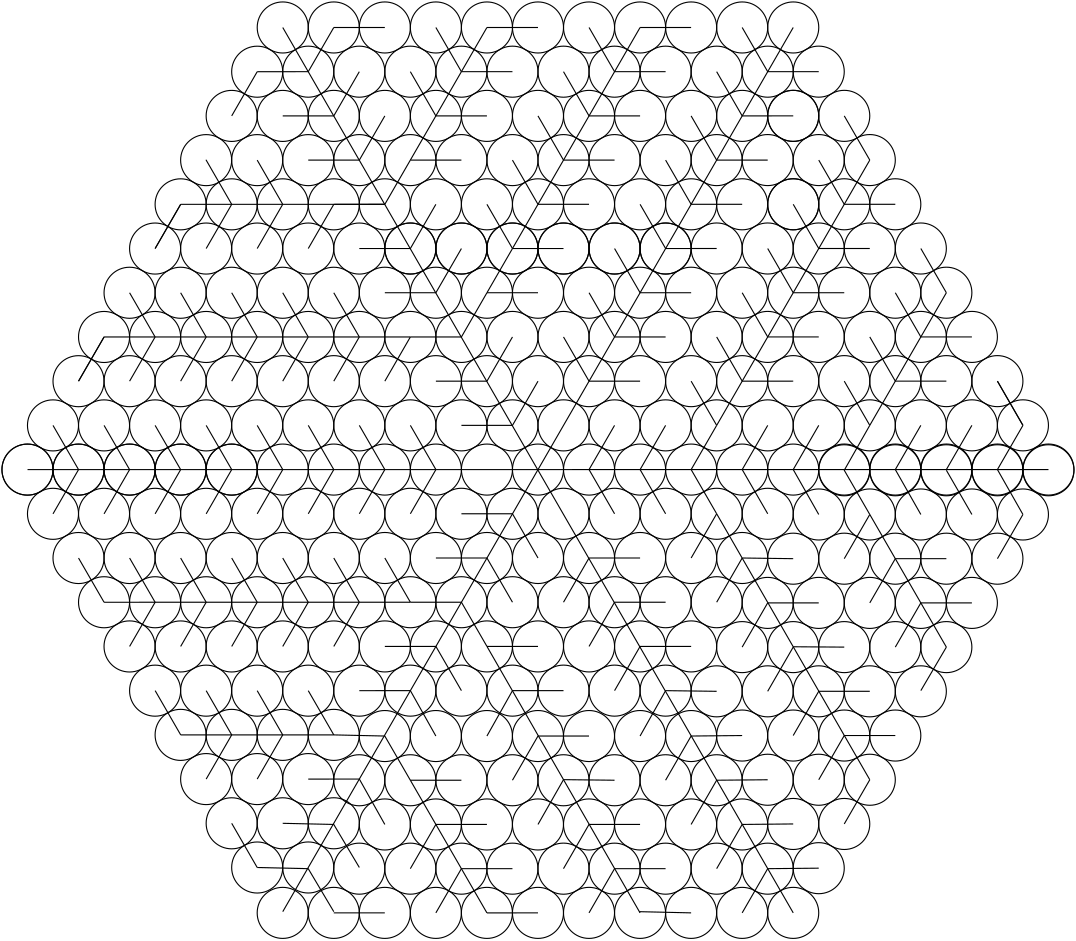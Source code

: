 <?xml version="1.0"?>
<!DOCTYPE ipe SYSTEM "ipe.dtd">
<ipe version="70107" creator="Ipe 7.2.2">
<info created="D:20150514141954" modified="D:20161016123632"/>
<ipestyle name="basic">
<symbol name="arrow/arc(spx)">
<path stroke="sym-stroke" fill="sym-stroke" pen="sym-pen">
0 0 m
-1 0.333 l
-1 -0.333 l
h
</path>
</symbol>
<symbol name="arrow/farc(spx)">
<path stroke="sym-stroke" fill="white" pen="sym-pen">
0 0 m
-1 0.333 l
-1 -0.333 l
h
</path>
</symbol>
<symbol name="arrow/ptarc(spx)">
<path stroke="sym-stroke" fill="sym-stroke" pen="sym-pen">
0 0 m
-1 0.333 l
-0.8 0 l
-1 -0.333 l
h
</path>
</symbol>
<symbol name="arrow/fptarc(spx)">
<path stroke="sym-stroke" fill="white" pen="sym-pen">
0 0 m
-1 0.333 l
-0.8 0 l
-1 -0.333 l
h
</path>
</symbol>
<symbol name="mark/circle(sx)" transformations="translations">
<path fill="sym-stroke">
0.6 0 0 0.6 0 0 e
0.4 0 0 0.4 0 0 e
</path>
</symbol>
<symbol name="mark/disk(sx)" transformations="translations">
<path fill="sym-stroke">
0.6 0 0 0.6 0 0 e
</path>
</symbol>
<symbol name="mark/fdisk(sfx)" transformations="translations">
<group>
<path fill="sym-fill">
0.5 0 0 0.5 0 0 e
</path>
<path fill="sym-stroke" fillrule="eofill">
0.6 0 0 0.6 0 0 e
0.4 0 0 0.4 0 0 e
</path>
</group>
</symbol>
<symbol name="mark/box(sx)" transformations="translations">
<path fill="sym-stroke" fillrule="eofill">
-0.6 -0.6 m
0.6 -0.6 l
0.6 0.6 l
-0.6 0.6 l
h
-0.4 -0.4 m
0.4 -0.4 l
0.4 0.4 l
-0.4 0.4 l
h
</path>
</symbol>
<symbol name="mark/square(sx)" transformations="translations">
<path fill="sym-stroke">
-0.6 -0.6 m
0.6 -0.6 l
0.6 0.6 l
-0.6 0.6 l
h
</path>
</symbol>
<symbol name="mark/fsquare(sfx)" transformations="translations">
<group>
<path fill="sym-fill">
-0.5 -0.5 m
0.5 -0.5 l
0.5 0.5 l
-0.5 0.5 l
h
</path>
<path fill="sym-stroke" fillrule="eofill">
-0.6 -0.6 m
0.6 -0.6 l
0.6 0.6 l
-0.6 0.6 l
h
-0.4 -0.4 m
0.4 -0.4 l
0.4 0.4 l
-0.4 0.4 l
h
</path>
</group>
</symbol>
<symbol name="mark/cross(sx)" transformations="translations">
<group>
<path fill="sym-stroke">
-0.43 -0.57 m
0.57 0.43 l
0.43 0.57 l
-0.57 -0.43 l
h
</path>
<path fill="sym-stroke">
-0.43 0.57 m
0.57 -0.43 l
0.43 -0.57 l
-0.57 0.43 l
h
</path>
</group>
</symbol>
<symbol name="arrow/fnormal(spx)">
<path stroke="sym-stroke" fill="white" pen="sym-pen">
0 0 m
-1 0.333 l
-1 -0.333 l
h
</path>
</symbol>
<symbol name="arrow/pointed(spx)">
<path stroke="sym-stroke" fill="sym-stroke" pen="sym-pen">
0 0 m
-1 0.333 l
-0.8 0 l
-1 -0.333 l
h
</path>
</symbol>
<symbol name="arrow/fpointed(spx)">
<path stroke="sym-stroke" fill="white" pen="sym-pen">
0 0 m
-1 0.333 l
-0.8 0 l
-1 -0.333 l
h
</path>
</symbol>
<symbol name="arrow/linear(spx)">
<path stroke="sym-stroke" pen="sym-pen">
-1 0.333 m
0 0 l
-1 -0.333 l
</path>
</symbol>
<symbol name="arrow/fdouble(spx)">
<path stroke="sym-stroke" fill="white" pen="sym-pen">
0 0 m
-1 0.333 l
-1 -0.333 l
h
-1 0 m
-2 0.333 l
-2 -0.333 l
h
</path>
</symbol>
<symbol name="arrow/double(spx)">
<path stroke="sym-stroke" fill="sym-stroke" pen="sym-pen">
0 0 m
-1 0.333 l
-1 -0.333 l
h
-1 0 m
-2 0.333 l
-2 -0.333 l
h
</path>
</symbol>
<pen name="heavier" value="0.8"/>
<pen name="fat" value="1.2"/>
<pen name="ultrafat" value="2"/>
<symbolsize name="large" value="5"/>
<symbolsize name="small" value="2"/>
<symbolsize name="tiny" value="1.1"/>
<arrowsize name="large" value="10"/>
<arrowsize name="small" value="5"/>
<arrowsize name="tiny" value="3"/>
<color name="red" value="1 0 0"/>
<color name="green" value="0 1 0"/>
<color name="blue" value="0 0 1"/>
<color name="yellow" value="1 1 0"/>
<color name="orange" value="1 0.647 0"/>
<color name="gold" value="1 0.843 0"/>
<color name="purple" value="0.627 0.125 0.941"/>
<color name="gray" value="0.745"/>
<color name="brown" value="0.647 0.165 0.165"/>
<color name="navy" value="0 0 0.502"/>
<color name="pink" value="1 0.753 0.796"/>
<color name="seagreen" value="0.18 0.545 0.341"/>
<color name="turquoise" value="0.251 0.878 0.816"/>
<color name="violet" value="0.933 0.51 0.933"/>
<color name="darkblue" value="0 0 0.545"/>
<color name="darkcyan" value="0 0.545 0.545"/>
<color name="darkgray" value="0.663"/>
<color name="darkgreen" value="0 0.392 0"/>
<color name="darkmagenta" value="0.545 0 0.545"/>
<color name="darkorange" value="1 0.549 0"/>
<color name="darkred" value="0.545 0 0"/>
<color name="lightblue" value="0.678 0.847 0.902"/>
<color name="lightcyan" value="0.878 1 1"/>
<color name="lightgray" value="0.827"/>
<color name="lightgreen" value="0.565 0.933 0.565"/>
<color name="lightyellow" value="1 1 0.878"/>
<dashstyle name="dashed" value="[4] 0"/>
<dashstyle name="dotted" value="[1 3] 0"/>
<dashstyle name="dash dotted" value="[4 2 1 2] 0"/>
<dashstyle name="dash dot dotted" value="[4 2 1 2 1 2] 0"/>
<textsize name="large" value="\large"/>
<textsize name="Large" value="\Large"/>
<textsize name="LARGE" value="\LARGE"/>
<textsize name="huge" value="\huge"/>
<textsize name="Huge" value="\Huge"/>
<textsize name="small" value="\small"/>
<textsize name="footnote" value="\footnotesize"/>
<textsize name="tiny" value="\tiny"/>
<textstyle name="center" begin="\begin{center}" end="\end{center}"/>
<textstyle name="itemize" begin="\begin{itemize}" end="\end{itemize}"/>
<textstyle name="item" begin="\begin{itemize}\item{}" end="\end{itemize}"/>
<gridsize name="4 pts" value="4"/>
<gridsize name="8 pts (~3 mm)" value="8"/>
<gridsize name="16 pts (~6 mm)" value="16"/>
<gridsize name="32 pts (~12 mm)" value="32"/>
<gridsize name="10 pts (~3.5 mm)" value="10"/>
<gridsize name="20 pts (~7 mm)" value="20"/>
<gridsize name="14 pts (~5 mm)" value="14"/>
<gridsize name="28 pts (~10 mm)" value="28"/>
<gridsize name="56 pts (~20 mm)" value="56"/>
<anglesize name="90 deg" value="90"/>
<anglesize name="60 deg" value="60"/>
<anglesize name="45 deg" value="45"/>
<anglesize name="30 deg" value="30"/>
<anglesize name="22.5 deg" value="22.5"/>
<tiling name="falling" angle="-60" step="4" width="1"/>
<tiling name="rising" angle="30" step="4" width="1"/>
</ipestyle>
<ipestyle name="bigpaper">
<layout paper="10000 6000" origin="0 0" frame="10000 6000"/>
<titlestyle pos="10 10" size="LARGE" color="title"  valign="baseline"/>
</ipestyle>
<page>
<layer name="alpha"/>
<view layers="alpha" active="alpha"/>
<path layer="alpha" matrix="0.28716 0 0 0.28716 3490.06 3064.4" stroke="black">
32 0 0 32 4544 4608 e
</path>
<path matrix="0.28716 0 0 0.28716 3490.06 3064.4" stroke="black">
32 0 0 32 4608 4608 e
</path>
<path matrix="0.28716 0 0 0.28716 3490.06 3064.4" stroke="black">
32 0 0 32 4512 4663.43 e
</path>
<path matrix="0.28716 0 0 0.28716 3490.06 3064.4" stroke="black">
32 0 0 32 4512 4552.57 e
</path>
<path matrix="0.28716 0 0 0.28716 3490.06 3064.4" stroke="black">
32.0056 0 0 32.0056 4576 4552.57 e
</path>
<path matrix="0.28716 0 0 0.28716 3490.06 3064.4" stroke="black">
32.0327 0 0 32.0327 4576 4663.43 e
</path>
<path matrix="0.28716 0 0 0.28716 3490.06 3064.4" stroke="black">
32 0 0 32 4672 4608 e
</path>
<path matrix="0.28716 0 0 0.28716 3490.06 3064.4" stroke="black">
32 0 0 32 4480 4497.15 e
</path>
<path matrix="0.28716 0 0 0.28716 3490.06 3064.4" stroke="black">
32 0 0 32 4480 4718.85 e
</path>
<path matrix="0.28716 0 0 0.28716 3490.06 3064.4" stroke="black">
32.0001 0 0 32.0001 4640 4552.57 e
</path>
<path matrix="0.28716 0 0 0.28716 3490.06 3064.4" stroke="black">
32.0001 0 0 32.0001 4640 4663.43 e
</path>
<path matrix="0.28716 0 0 0.28716 3490.06 3064.4" stroke="black">
31.9999 0 0 31.9999 4544 4718.85 e
</path>
<path matrix="0.28716 0 0 0.28716 3490.06 3064.4" stroke="black">
32 0 0 32 4448 4552.57 e
</path>
<path matrix="0.28716 0 0 0.28716 3490.06 3064.4" stroke="black">
31.9997 0 0 31.9997 4608 4718.85 e
</path>
<path matrix="0.28716 0 0 0.28716 3490.06 3064.4" stroke="black">
32 0 0 32 4448 4663.43 e
</path>
<path matrix="0.28716 0 0 0.28716 3490.06 3064.4" stroke="black">
32 0 0 32 4416 4608 e
</path>
<path matrix="0.28716 0 0 0.28716 3490.06 3064.4" stroke="black">
31.9997 0 0 31.9997 4608 4497.15 e
</path>
<path matrix="0.28716 0 0 0.28716 3490.06 3064.4" stroke="black">
32.0005 0 0 32.0005 4544 4497.15 e
</path>
<path matrix="0.28716 0 0 0.28716 3490.06 3064.4" stroke="black">
32 0 0 32 4448 4774.28 e
</path>
<path matrix="0.28716 0 0 0.28716 3490.06 3064.4" stroke="black">
31.9999 0 0 31.9999 4512 4774.28 e
</path>
<path matrix="0.28716 0 0 0.28716 3490.06 3064.4" stroke="black">
32 0 0 32 4576 4774.28 e
</path>
<path matrix="0.28716 0 0 0.28716 3490.06 3064.4" stroke="black">
32.0004 0 0 32.0004 4640 4774.28 e
</path>
<path matrix="0.28716 0 0 0.28716 3490.06 3064.4" stroke="black">
31.9991 0 0 31.9991 4672 4718.85 e
</path>
<path matrix="0.28716 0 0 0.28716 3490.06 3064.4" stroke="black">
32.0011 0 0 32.0011 4704 4663.43 e
</path>
<path matrix="0.28716 0 0 0.28716 3490.06 3064.4" stroke="black">
31.9991 0 0 31.9991 4736 4608 e
</path>
<path matrix="0.28716 0 0 0.28716 3490.06 3064.4" stroke="black">
32.0011 0 0 32.0011 4704 4552.57 e
</path>
<path matrix="0.28716 0 0 0.28716 3490.06 3064.4" stroke="black">
31.9991 0 0 31.9991 4672 4497.15 e
</path>
<path matrix="0.28716 0 0 0.28716 3490.06 3064.4" stroke="black">
32.0004 0 0 32.0004 4640 4441.72 e
</path>
<path matrix="0.28716 0 0 0.28716 3490.06 3064.4" stroke="black">
32 0 0 32 4576 4441.72 e
</path>
<path matrix="0.28716 0 0 0.28716 3490.06 3064.4" stroke="black">
31.9998 0 0 31.9998 4512 4441.72 e
</path>
<path matrix="0.28716 0 0 0.28716 3490.06 3064.4" stroke="black">
32 0 0 32 4448 4441.72 e
</path>
<path matrix="0.28716 0 0 0.28716 3490.06 3064.4" stroke="black">
32 0 0 32 4416 4497.15 e
</path>
<path matrix="0.28716 0 0 0.28716 3490.06 3064.4" stroke="black">
32 0 0 32 4384 4552.57 e
</path>
<path matrix="0.28716 0 0 0.28716 3490.06 3064.4" stroke="black">
32 0 0 32 4352 4608 e
</path>
<path matrix="0.28716 0 0 0.28716 3490.06 3064.4" stroke="black">
32 0 0 32 4384 4663.43 e
</path>
<path matrix="0.28716 0 0 0.28716 3490.06 3064.4" stroke="black">
32 0 0 32 4416 4718.85 e
</path>
<path matrix="0.28716 0 0 0.28716 3490.06 3064.4" stroke="black">
32 0 0 32 4416 4829.7 e
</path>
<path matrix="0.28716 0 0 0.28716 3490.06 3064.4" stroke="black">
31.9999 0 0 31.9999 4480 4829.7 e
</path>
<path matrix="0.28716 0 0 0.28716 3490.06 3064.4" stroke="black">
32 0 0 32 4544 4829.7 e
</path>
<path matrix="0.28716 0 0 0.28716 3490.06 3064.4" stroke="black">
31.9999 0 0 31.9999 4608 4829.7 e
</path>
<path matrix="0.28716 0 0 0.28716 3490.06 3064.4" stroke="black">
32.0008 0 0 32.0008 4672 4829.7 e
</path>
<path matrix="0.28716 0 0 0.28716 3490.06 3064.4" stroke="black">
32.001 0 0 32.001 4704 4774.28 e
</path>
<path matrix="0.28716 0 0 0.28716 3490.06 3064.4" stroke="black">
31.999 0 0 31.999 4736 4718.85 e
</path>
<path matrix="0.28716 0 0 0.28716 3490.06 3064.4" stroke="black">
32.001 0 0 32.001 4768 4663.43 e
</path>
<path matrix="0.28716 0 0 0.28716 3490.06 3064.4" stroke="black">
31.9992 0 0 31.9992 4800 4608 e
</path>
<path matrix="0.28716 0 0 0.28716 3490.06 3064.4" stroke="black">
32.001 0 0 32.001 4768 4552.57 e
</path>
<path matrix="0.28716 0 0 0.28716 3490.06 3064.4" stroke="black">
31.999 0 0 31.999 4736 4497.15 e
</path>
<path matrix="0.28716 0 0 0.28716 3490.06 3064.4" stroke="black">
32.001 0 0 32.001 4704 4441.72 e
</path>
<path matrix="0.28716 0 0 0.28716 3490.06 3064.4" stroke="black">
31.9984 0 0 31.9984 4672 4386.3 e
</path>
<path matrix="0.28716 0 0 0.28716 3490.06 3064.4" stroke="black">
31.9999 0 0 31.9999 4608 4386.3 e
</path>
<path matrix="0.28716 0 0 0.28716 3490.06 3064.4" stroke="black">
31.9999 0 0 31.9999 4544 4386.3 e
</path>
<path matrix="0.28716 0 0 0.28716 3490.06 3064.4" stroke="black">
31.9999 0 0 31.9999 4480 4386.3 e
</path>
<path matrix="0.28716 0 0 0.28716 3490.06 3064.4" stroke="black">
31.9999 0 0 31.9999 4416 4386.3 e
</path>
<path matrix="0.28716 0 0 0.28716 3490.06 3064.4" stroke="black">
32 0 0 32 4384 4441.72 e
</path>
<path matrix="0.28716 0 0 0.28716 3490.06 3064.4" stroke="black">
32 0 0 32 4352 4497.15 e
</path>
<path matrix="0.28716 0 0 0.28716 3490.06 3064.4" stroke="black">
32 0 0 32 4320 4552.57 e
</path>
<path matrix="0.28716 0 0 0.28716 3490.06 3064.4" stroke="black">
32 0 0 32 4288 4608 e
</path>
<path matrix="0.28716 0 0 0.28716 3490.06 3064.4" stroke="black">
32 0 0 32 4320 4663.43 e
</path>
<path matrix="0.28716 0 0 0.28716 3490.06 3064.4" stroke="black">
32 0 0 32 4352 4718.85 e
</path>
<path matrix="0.28716 0 0 0.28716 3490.06 3064.4" stroke="black">
32 0 0 32 4384 4774.28 e
</path>
<path matrix="0.28716 0 0 0.28716 3490.06 3064.4" stroke="black">
32 0 0 32 4384 4885.13 e
</path>
<path matrix="0.28716 0 0 0.28716 3490.06 3064.4" stroke="black">
31.9998 0 0 31.9998 4448 4885.13 e
</path>
<path matrix="0.28716 0 0 0.28716 3490.06 3064.4" stroke="black">
32 0 0 32 4512 4885.13 e
</path>
<path matrix="0.28716 0 0 0.28716 3490.06 3064.4" stroke="black">
31.9998 0 0 31.9998 4576 4885.13 e
</path>
<path matrix="0.28716 0 0 0.28716 3490.06 3064.4" stroke="black">
32 0 0 32 4640 4885.13 e
</path>
<path matrix="0.28716 0 0 0.28716 3490.06 3064.4" stroke="black">
32.0009 0 0 32.0009 4704 4885.13 e
</path>
<path matrix="0.28716 0 0 0.28716 3490.06 3064.4" stroke="black">
31.9983 0 0 31.9983 4736 4829.7 e
</path>
<path matrix="0.28716 0 0 0.28716 3490.06 3064.4" stroke="black">
32.0019 0 0 32.0019 4768 4774.28 e
</path>
<path matrix="0.28716 0 0 0.28716 3490.06 3064.4" stroke="black">
31.9983 0 0 31.9983 4800 4718.85 e
</path>
<path matrix="0.28716 0 0 0.28716 3490.06 3064.4" stroke="black">
32.0019 0 0 32.0019 4832 4663.43 e
</path>
<path matrix="0.28716 0 0 0.28716 3490.06 3064.4" stroke="black">
31.9983 0 0 31.9983 4864 4608 e
</path>
<path matrix="0.28716 0 0 0.28716 3490.06 3064.4" stroke="black">
32.0019 0 0 32.0019 4832 4552.57 e
</path>
<path matrix="0.28716 0 0 0.28716 3490.06 3064.4" stroke="black">
31.9983 0 0 31.9983 4800 4497.15 e
</path>
<path matrix="0.28716 0 0 0.28716 3490.06 3064.4" stroke="black">
32.0019 0 0 32.0019 4768 4441.72 e
</path>
<path matrix="0.28716 0 0 0.28716 3490.06 3064.4" stroke="black">
31.9983 0 0 31.9983 4736 4386.3 e
</path>
<path matrix="0.28716 0 0 0.28716 3490.06 3064.4" stroke="black">
32.0009 0 0 32.0009 4704 4330.87 e
</path>
<path matrix="0.28716 0 0 0.28716 3490.06 3064.4" stroke="black">
32 0 0 32 4640 4330.87 e
</path>
<path matrix="0.28716 0 0 0.28716 3490.06 3064.4" stroke="black">
31.9998 0 0 31.9998 4576 4330.87 e
</path>
<path matrix="0.28716 0 0 0.28716 3490.06 3064.4" stroke="black">
32 0 0 32 4512 4330.87 e
</path>
<path matrix="0.28716 0 0 0.28716 3490.06 3064.4" stroke="black">
31.9998 0 0 31.9998 4448 4330.87 e
</path>
<path matrix="0.28716 0 0 0.28716 3490.06 3064.4" stroke="black">
32 0 0 32 4384 4330.87 e
</path>
<path matrix="0.28716 0 0 0.28716 3490.06 3064.4" stroke="black">
32 0 0 32 4352 4386.3 e
</path>
<path matrix="0.28716 0 0 0.28716 3490.06 3064.4" stroke="black">
32 0 0 32 4320 4441.72 e
</path>
<path matrix="0.28716 0 0 0.28716 3490.06 3064.4" stroke="black">
32 0 0 32 4288 4497.15 e
</path>
<path matrix="0.28716 0 0 0.28716 3490.06 3064.4" stroke="black">
32 0 0 32 4256 4552.57 e
</path>
<path matrix="0.28716 0 0 0.28716 3490.06 3064.4" stroke="black">
32 0 0 32 4224 4608 e
</path>
<path matrix="0.28716 0 0 0.28716 3490.06 3064.4" stroke="black">
32 0 0 32 4256 4663.43 e
</path>
<path matrix="0.28716 0 0 0.28716 3490.06 3064.4" stroke="black">
32 0 0 32 4288 4718.85 e
</path>
<path matrix="0.28716 0 0 0.28716 3490.06 3064.4" stroke="black">
32 0 0 32 4320 4774.28 e
</path>
<path matrix="0.28716 0 0 0.28716 3490.06 3064.4" stroke="black">
32 0 0 32 4352 4829.7 e
</path>
<path matrix="0.28716 0 0 0.28716 3480.87 3048.48" stroke="black">
32 0 0 32 4512 4663.43 e
</path>
<path matrix="0.28716 0 0 0.28716 3333.84 3143.97" stroke="black">
32 0 0 32 4608 4608 e
</path>
<path matrix="0.28716 0 0 0.28716 3333.84 3143.97" stroke="black">
32.0056 0 0 32.0056 4576 4552.57 e
</path>
<path matrix="0.28716 0 0 0.28716 3333.84 3143.97" stroke="black">
32 0 0 32 4672 4608 e
</path>
<path matrix="0.28716 0 0 0.28716 3333.84 3143.97" stroke="black">
32.0001 0 0 32.0001 4640 4552.57 e
</path>
<path matrix="0.28716 0 0 0.28716 3333.84 3143.97" stroke="black">
32.0001 0 0 32.0001 4640 4663.43 e
</path>
<path matrix="0.28716 0 0 0.28716 3333.84 3143.97" stroke="black">
31.9997 0 0 31.9997 4608 4497.15 e
</path>
<path matrix="0.28716 0 0 0.28716 3333.84 3143.97" stroke="black">
32.0005 0 0 32.0005 4544 4497.15 e
</path>
<path matrix="0.28716 0 0 0.28716 3333.84 3143.97" stroke="black">
31.9991 0 0 31.9991 4672 4718.85 e
</path>
<path matrix="0.28716 0 0 0.28716 3333.84 3143.97" stroke="black">
32.0011 0 0 32.0011 4704 4663.43 e
</path>
<path matrix="0.28716 0 0 0.28716 3333.84 3143.97" stroke="black">
31.9991 0 0 31.9991 4736 4608 e
</path>
<path matrix="0.28716 0 0 0.28716 3333.84 3143.97" stroke="black">
32.0011 0 0 32.0011 4704 4552.57 e
</path>
<path matrix="0.28716 0 0 0.28716 3333.84 3143.97" stroke="black">
31.9991 0 0 31.9991 4672 4497.15 e
</path>
<path matrix="0.28716 0 0 0.28716 3333.84 3143.97" stroke="black">
32.0004 0 0 32.0004 4640 4441.72 e
</path>
<path matrix="0.28716 0 0 0.28716 3333.84 3143.97" stroke="black">
32 0 0 32 4576 4441.72 e
</path>
<path matrix="0.28716 0 0 0.28716 3333.84 3143.97" stroke="black">
31.9998 0 0 31.9998 4512 4441.72 e
</path>
<path matrix="0.28716 0 0 0.28716 3333.84 3143.97" stroke="black">
32.001 0 0 32.001 4704 4774.28 e
</path>
<path matrix="0.28716 0 0 0.28716 3333.84 3143.97" stroke="black">
31.999 0 0 31.999 4736 4718.85 e
</path>
<path matrix="0.28716 0 0 0.28716 3333.84 3143.97" stroke="black">
32.001 0 0 32.001 4768 4663.43 e
</path>
<path matrix="0.28716 0 0 0.28716 3333.84 3143.97" stroke="black">
31.9992 0 0 31.9992 4800 4608 e
</path>
<path matrix="0.28716 0 0 0.28716 3333.84 3143.97" stroke="black">
32.001 0 0 32.001 4768 4552.57 e
</path>
<path matrix="0.28716 0 0 0.28716 3333.84 3143.97" stroke="black">
31.999 0 0 31.999 4736 4497.15 e
</path>
<path matrix="0.28716 0 0 0.28716 3333.84 3143.97" stroke="black">
32.001 0 0 32.001 4704 4441.72 e
</path>
<path matrix="0.28716 0 0 0.28716 3333.84 3143.97" stroke="black">
31.9984 0 0 31.9984 4672 4386.3 e
</path>
<path matrix="0.28716 0 0 0.28716 3333.84 3143.97" stroke="black">
31.9999 0 0 31.9999 4608 4386.3 e
</path>
<path matrix="0.28716 0 0 0.28716 3333.84 3143.97" stroke="black">
31.9999 0 0 31.9999 4544 4386.3 e
</path>
<path matrix="0.28716 0 0 0.28716 3333.84 3143.97" stroke="black">
31.9999 0 0 31.9999 4480 4386.3 e
</path>
<path matrix="0.28716 0 0 0.28716 3333.84 3143.97" stroke="black">
31.9983 0 0 31.9983 4736 4829.7 e
</path>
<path matrix="0.28716 0 0 0.28716 3333.84 3143.97" stroke="black">
32.0019 0 0 32.0019 4768 4774.28 e
</path>
<path matrix="0.28716 0 0 0.28716 3333.84 3143.97" stroke="black">
31.9983 0 0 31.9983 4800 4718.85 e
</path>
<path matrix="0.28716 0 0 0.28716 3333.84 3143.97" stroke="black">
32.0019 0 0 32.0019 4832 4663.43 e
</path>
<path matrix="0.28716 0 0 0.28716 3333.84 3143.97" stroke="black">
31.9983 0 0 31.9983 4864 4608 e
</path>
<path matrix="0.28716 0 0 0.28716 3333.84 3143.97" stroke="black">
32.0019 0 0 32.0019 4832 4552.57 e
</path>
<path matrix="0.28716 0 0 0.28716 3333.84 3143.97" stroke="black">
31.9983 0 0 31.9983 4800 4497.15 e
</path>
<path matrix="0.28716 0 0 0.28716 3333.84 3143.97" stroke="black">
32.0019 0 0 32.0019 4768 4441.72 e
</path>
<path matrix="0.28716 0 0 0.28716 3333.84 3143.97" stroke="black">
31.9983 0 0 31.9983 4736 4386.3 e
</path>
<path matrix="0.28716 0 0 0.28716 3333.84 3143.97" stroke="black">
32.0009 0 0 32.0009 4704 4330.87 e
</path>
<path matrix="0.28716 0 0 0.28716 3333.84 3143.97" stroke="black">
32 0 0 32 4640 4330.87 e
</path>
<path matrix="0.28716 0 0 0.28716 3333.84 3143.97" stroke="black">
31.9998 0 0 31.9998 4576 4330.87 e
</path>
<path matrix="0.28716 0 0 0.28716 3333.84 3143.97" stroke="black">
32 0 0 32 4512 4330.87 e
</path>
<path matrix="0.28716 0 0 0.28716 3333.84 3143.97" stroke="black">
31.9998 0 0 31.9998 4448 4330.87 e
</path>
<path matrix="0.28716 0 0 0.28716 3646.26 3143.99" stroke="black">
32 0 0 32 4512 4552.57 e
</path>
<path matrix="0.28716 0 0 0.28716 3646.26 3143.99" stroke="black">
32 0 0 32 4480 4497.15 e
</path>
<path matrix="0.28716 0 0 0.28716 3646.26 3143.99" stroke="black">
32 0 0 32 4448 4552.57 e
</path>
<path matrix="0.28716 0 0 0.28716 3646.26 3143.99" stroke="black">
32 0 0 32 4448 4663.43 e
</path>
<path matrix="0.28716 0 0 0.28716 3646.26 3143.99" stroke="black">
32 0 0 32 4416 4608 e
</path>
<path matrix="0.28716 0 0 0.28716 3646.26 3143.99" stroke="black">
32.0005 0 0 32.0005 4544 4497.15 e
</path>
<path matrix="0.28716 0 0 0.28716 3646.26 3143.99" stroke="black">
32 0 0 32 4576 4441.72 e
</path>
<path matrix="0.28716 0 0 0.28716 3646.26 3143.99" stroke="black">
31.9998 0 0 31.9998 4512 4441.72 e
</path>
<path matrix="0.28716 0 0 0.28716 3646.26 3143.99" stroke="black">
32 0 0 32 4448 4441.72 e
</path>
<path matrix="0.28716 0 0 0.28716 3646.26 3143.99" stroke="black">
32 0 0 32 4416 4497.15 e
</path>
<path matrix="0.28716 0 0 0.28716 3646.26 3143.99" stroke="black">
32 0 0 32 4384 4552.57 e
</path>
<path matrix="0.28716 0 0 0.28716 3646.26 3143.99" stroke="black">
32 0 0 32 4352 4608 e
</path>
<path matrix="0.28716 0 0 0.28716 3646.26 3143.99" stroke="black">
32 0 0 32 4384 4663.43 e
</path>
<path matrix="0.28716 0 0 0.28716 3646.26 3143.99" stroke="black">
32 0 0 32 4416 4718.85 e
</path>
<path matrix="0.28716 0 0 0.28716 3646.26 3143.99" stroke="black">
31.9999 0 0 31.9999 4608 4386.3 e
</path>
<path matrix="0.28716 0 0 0.28716 3646.26 3143.99" stroke="black">
31.9999 0 0 31.9999 4544 4386.3 e
</path>
<path matrix="0.28716 0 0 0.28716 3646.26 3143.99" stroke="black">
31.9999 0 0 31.9999 4480 4386.3 e
</path>
<path matrix="0.28716 0 0 0.28716 3646.26 3143.99" stroke="black">
31.9999 0 0 31.9999 4416 4386.3 e
</path>
<path matrix="0.28716 0 0 0.28716 3646.26 3143.99" stroke="black">
32 0 0 32 4384 4441.72 e
</path>
<path matrix="0.28716 0 0 0.28716 3646.26 3143.99" stroke="black">
32 0 0 32 4352 4497.15 e
</path>
<path matrix="0.28716 0 0 0.28716 3646.26 3143.99" stroke="black">
32 0 0 32 4320 4552.57 e
</path>
<path matrix="0.28716 0 0 0.28716 3646.26 3143.99" stroke="black">
32 0 0 32 4288 4608 e
</path>
<path matrix="0.28716 0 0 0.28716 3646.26 3143.99" stroke="black">
32 0 0 32 4320 4663.43 e
</path>
<path matrix="0.28716 0 0 0.28716 3646.26 3143.99" stroke="black">
32 0 0 32 4352 4718.85 e
</path>
<path matrix="0.28716 0 0 0.28716 3646.26 3143.99" stroke="black">
32 0 0 32 4384 4774.28 e
</path>
<path matrix="0.28716 0 0 0.28716 3646.26 3143.99" stroke="black">
32 0 0 32 4640 4330.87 e
</path>
<path matrix="0.28716 0 0 0.28716 3646.26 3143.99" stroke="black">
31.9998 0 0 31.9998 4576 4330.87 e
</path>
<path matrix="0.28716 0 0 0.28716 3646.26 3143.99" stroke="black">
32 0 0 32 4512 4330.87 e
</path>
<path matrix="0.28716 0 0 0.28716 3646.26 3143.99" stroke="black">
31.9998 0 0 31.9998 4448 4330.87 e
</path>
<path matrix="0.28716 0 0 0.28716 3646.26 3143.99" stroke="black">
32 0 0 32 4384 4330.87 e
</path>
<path matrix="0.28716 0 0 0.28716 3646.26 3143.99" stroke="black">
32 0 0 32 4352 4386.3 e
</path>
<path matrix="0.28716 0 0 0.28716 3646.26 3143.99" stroke="black">
32 0 0 32 4320 4441.72 e
</path>
<path matrix="0.28716 0 0 0.28716 3646.26 3143.99" stroke="black">
32 0 0 32 4288 4497.15 e
</path>
<path matrix="0.28716 0 0 0.28716 3646.26 3143.99" stroke="black">
32 0 0 32 4256 4552.57 e
</path>
<path matrix="0.28716 0 0 0.28716 3646.26 3143.99" stroke="black">
32 0 0 32 4256 4663.43 e
</path>
<path matrix="0.28716 0 0 0.28716 3646.26 3143.99" stroke="black">
32 0 0 32 4288 4718.85 e
</path>
<path matrix="0.28716 0 0 0.28716 3646.26 3143.99" stroke="black">
32 0 0 32 4320 4774.28 e
</path>
<path matrix="0.28716 0 0 0.28716 3646.26 3143.99" stroke="black">
32 0 0 32 4352 4829.7 e
</path>
<path matrix="0.28716 0 0 0.28716 3637.07 3128.07" stroke="black">
32 0 0 32 4512 4663.43 e
</path>
<path matrix="0.28716 0 0 0.28716 3646.26 2984.57" stroke="black">
32 0 0 32 4512 4663.43 e
</path>
<path matrix="0.28716 0 0 0.28716 3646.26 2984.57" stroke="black">
32 0 0 32 4480 4718.85 e
</path>
<path matrix="0.28716 0 0 0.28716 3646.26 2984.57" stroke="black">
31.9999 0 0 31.9999 4544 4718.85 e
</path>
<path matrix="0.28716 0 0 0.28716 3646.26 2984.57" stroke="black">
32 0 0 32 4448 4552.57 e
</path>
<path matrix="0.28716 0 0 0.28716 3646.26 2984.57" stroke="black">
32 0 0 32 4448 4663.43 e
</path>
<path matrix="0.28716 0 0 0.28716 3646.26 2984.57" stroke="black">
32 0 0 32 4416 4608 e
</path>
<path matrix="0.28716 0 0 0.28716 3646.26 2984.57" stroke="black">
32 0 0 32 4448 4774.28 e
</path>
<path matrix="0.28716 0 0 0.28716 3646.26 2984.57" stroke="black">
31.9999 0 0 31.9999 4512 4774.28 e
</path>
<path matrix="0.28716 0 0 0.28716 3646.26 2984.57" stroke="black">
32 0 0 32 4576 4774.28 e
</path>
<path matrix="0.28716 0 0 0.28716 3646.26 2984.57" stroke="black">
32 0 0 32 4416 4497.15 e
</path>
<path matrix="0.28716 0 0 0.28716 3646.26 2984.57" stroke="black">
32 0 0 32 4384 4552.57 e
</path>
<path matrix="0.28716 0 0 0.28716 3646.26 2984.57" stroke="black">
32 0 0 32 4352 4608 e
</path>
<path matrix="0.28716 0 0 0.28716 3646.26 2984.57" stroke="black">
32 0 0 32 4384 4663.43 e
</path>
<path matrix="0.28716 0 0 0.28716 3646.26 2984.57" stroke="black">
32 0 0 32 4416 4718.85 e
</path>
<path matrix="0.28716 0 0 0.28716 3646.26 2984.57" stroke="black">
32 0 0 32 4416 4829.7 e
</path>
<path matrix="0.28716 0 0 0.28716 3646.26 2984.57" stroke="black">
31.9999 0 0 31.9999 4480 4829.7 e
</path>
<path matrix="0.28716 0 0 0.28716 3646.26 2984.57" stroke="black">
32 0 0 32 4544 4829.7 e
</path>
<path matrix="0.28716 0 0 0.28716 3646.26 2984.57" stroke="black">
31.9999 0 0 31.9999 4608 4829.7 e
</path>
<path matrix="0.28716 0 0 0.28716 3646.26 2984.57" stroke="black">
32 0 0 32 4384 4441.72 e
</path>
<path matrix="0.28716 0 0 0.28716 3646.26 2984.57" stroke="black">
32 0 0 32 4352 4497.15 e
</path>
<path matrix="0.28716 0 0 0.28716 3646.26 2984.57" stroke="black">
32 0 0 32 4320 4552.57 e
</path>
<path matrix="0.28716 0 0 0.28716 3646.26 2984.57" stroke="black">
32 0 0 32 4288 4608 e
</path>
<path matrix="0.28716 0 0 0.28716 3646.26 2984.57" stroke="black">
32 0 0 32 4320 4663.43 e
</path>
<path matrix="0.28716 0 0 0.28716 3646.26 2984.57" stroke="black">
32 0 0 32 4352 4718.85 e
</path>
<path matrix="0.28716 0 0 0.28716 3646.26 2984.57" stroke="black">
32 0 0 32 4384 4774.28 e
</path>
<path matrix="0.28716 0 0 0.28716 3646.26 2984.57" stroke="black">
32 0 0 32 4384 4885.13 e
</path>
<path matrix="0.28716 0 0 0.28716 3646.26 2984.57" stroke="black">
31.9998 0 0 31.9998 4448 4885.13 e
</path>
<path matrix="0.28716 0 0 0.28716 3646.26 2984.57" stroke="black">
32 0 0 32 4512 4885.13 e
</path>
<path matrix="0.28716 0 0 0.28716 3646.26 2984.57" stroke="black">
31.9998 0 0 31.9998 4576 4885.13 e
</path>
<path matrix="0.28716 0 0 0.28716 3646.26 2984.57" stroke="black">
32 0 0 32 4640 4885.13 e
</path>
<path matrix="0.28716 0 0 0.28716 3646.26 2984.57" stroke="black">
32 0 0 32 4352 4386.3 e
</path>
<path matrix="0.28716 0 0 0.28716 3646.26 2984.57" stroke="black">
32 0 0 32 4320 4441.72 e
</path>
<path matrix="0.28716 0 0 0.28716 3646.26 2984.57" stroke="black">
32 0 0 32 4288 4497.15 e
</path>
<path matrix="0.28716 0 0 0.28716 3646.26 2984.57" stroke="black">
32 0 0 32 4256 4552.57 e
</path>
<path matrix="0.28716 0 0 0.28716 3646.26 2984.57" stroke="black">
32 0 0 32 4224 4608 e
</path>
<path matrix="0.28716 0 0 0.28716 3646.26 2984.57" stroke="black">
32 0 0 32 4256 4663.43 e
</path>
<path matrix="0.28716 0 0 0.28716 3646.26 2984.57" stroke="black">
32 0 0 32 4288 4718.85 e
</path>
<path matrix="0.28716 0 0 0.28716 3646.26 2984.57" stroke="black">
32 0 0 32 4320 4774.28 e
</path>
<path matrix="0.28716 0 0 0.28716 3646.26 2984.57" stroke="black">
32 0 0 32 4352 4829.7 e
</path>
<path matrix="0.28716 0 0 0.28716 3637.07 2968.65" stroke="black">
32 0 0 32 4512 4663.43 e
</path>
<path matrix="0.28716 0 0 0.28716 3490.06 2905.24" stroke="black">
32 0 0 32 4256 4663.43 e
</path>
<path matrix="0.28716 0 0 0.28716 3490.06 2905.24" stroke="black">
32 0 0 32 4288 4718.85 e
</path>
<path matrix="0.28716 0 0 0.28716 3333.84 2984.81" stroke="black">
32 0 0 32 4608 4608 e
</path>
<path matrix="0.28716 0 0 0.28716 3333.84 2984.81" stroke="black">
32.0327 0 0 32.0327 4576 4663.43 e
</path>
<path matrix="0.28716 0 0 0.28716 3333.84 2984.81" stroke="black">
32 0 0 32 4672 4608 e
</path>
<path matrix="0.28716 0 0 0.28716 3333.84 2984.81" stroke="black">
32.0001 0 0 32.0001 4640 4552.57 e
</path>
<path matrix="0.28716 0 0 0.28716 3333.84 2984.81" stroke="black">
32.0001 0 0 32.0001 4640 4663.43 e
</path>
<path matrix="0.28716 0 0 0.28716 3333.84 2984.81" stroke="black">
31.9999 0 0 31.9999 4544 4718.85 e
</path>
<path matrix="0.28716 0 0 0.28716 3333.84 2984.81" stroke="black">
31.9997 0 0 31.9997 4608 4718.85 e
</path>
<path matrix="0.28716 0 0 0.28716 3333.84 2984.81" stroke="black">
31.9999 0 0 31.9999 4512 4774.28 e
</path>
<path matrix="0.28716 0 0 0.28716 3333.84 2984.81" stroke="black">
32 0 0 32 4576 4774.28 e
</path>
<path matrix="0.28716 0 0 0.28716 3333.84 2984.81" stroke="black">
32.0004 0 0 32.0004 4640 4774.28 e
</path>
<path matrix="0.28716 0 0 0.28716 3333.84 2984.81" stroke="black">
31.9991 0 0 31.9991 4672 4718.85 e
</path>
<path matrix="0.28716 0 0 0.28716 3333.84 2984.81" stroke="black">
32.0011 0 0 32.0011 4704 4663.43 e
</path>
<path matrix="0.28716 0 0 0.28716 3333.84 2984.81" stroke="black">
31.9991 0 0 31.9991 4736 4608 e
</path>
<path matrix="0.28716 0 0 0.28716 3333.84 2984.81" stroke="black">
32.0011 0 0 32.0011 4704 4552.57 e
</path>
<path matrix="0.28716 0 0 0.28716 3333.84 2984.81" stroke="black">
31.9991 0 0 31.9991 4672 4497.15 e
</path>
<path matrix="0.28716 0 0 0.28716 3333.84 2984.81" stroke="black">
31.9999 0 0 31.9999 4480 4829.7 e
</path>
<path matrix="0.28716 0 0 0.28716 3333.84 2984.81" stroke="black">
32 0 0 32 4544 4829.7 e
</path>
<path matrix="0.28716 0 0 0.28716 3333.84 2984.81" stroke="black">
31.9999 0 0 31.9999 4608 4829.7 e
</path>
<path matrix="0.28716 0 0 0.28716 3333.84 2984.81" stroke="black">
32.0008 0 0 32.0008 4672 4829.7 e
</path>
<path matrix="0.28716 0 0 0.28716 3333.84 2984.81" stroke="black">
32.001 0 0 32.001 4704 4774.28 e
</path>
<path matrix="0.28716 0 0 0.28716 3333.84 2984.81" stroke="black">
31.999 0 0 31.999 4736 4718.85 e
</path>
<path matrix="0.28716 0 0 0.28716 3333.84 2984.81" stroke="black">
32.001 0 0 32.001 4768 4663.43 e
</path>
<path matrix="0.28716 0 0 0.28716 3333.84 2984.81" stroke="black">
31.9992 0 0 31.9992 4800 4608 e
</path>
<path matrix="0.28716 0 0 0.28716 3333.84 2984.81" stroke="black">
32.001 0 0 32.001 4768 4552.57 e
</path>
<path matrix="0.28716 0 0 0.28716 3333.84 2984.81" stroke="black">
31.999 0 0 31.999 4736 4497.15 e
</path>
<path matrix="0.28716 0 0 0.28716 3333.84 2984.81" stroke="black">
32.001 0 0 32.001 4704 4441.72 e
</path>
<path matrix="0.28716 0 0 0.28716 3333.84 2984.81" stroke="black">
31.9998 0 0 31.9998 4448 4885.13 e
</path>
<path matrix="0.28716 0 0 0.28716 3333.84 2984.81" stroke="black">
32 0 0 32 4512 4885.13 e
</path>
<path matrix="0.28716 0 0 0.28716 3333.84 2984.81" stroke="black">
31.9998 0 0 31.9998 4576 4885.13 e
</path>
<path matrix="0.28716 0 0 0.28716 3333.84 2984.81" stroke="black">
32 0 0 32 4640 4885.13 e
</path>
<path matrix="0.28716 0 0 0.28716 3333.84 2984.81" stroke="black">
32.0009 0 0 32.0009 4704 4885.13 e
</path>
<path matrix="0.28716 0 0 0.28716 3333.84 2984.81" stroke="black">
31.9983 0 0 31.9983 4736 4829.7 e
</path>
<path matrix="0.28716 0 0 0.28716 3333.84 2984.81" stroke="black">
32.0019 0 0 32.0019 4768 4774.28 e
</path>
<path matrix="0.28716 0 0 0.28716 3333.84 2984.81" stroke="black">
31.9983 0 0 31.9983 4800 4718.85 e
</path>
<path matrix="0.28716 0 0 0.28716 3333.84 2984.81" stroke="black">
32.0019 0 0 32.0019 4832 4663.43 e
</path>
<path matrix="0.28716 0 0 0.28716 3333.84 2984.81" stroke="black">
31.9983 0 0 31.9983 4864 4608 e
</path>
<path matrix="0.28716 0 0 0.28716 3333.84 2984.81" stroke="black">
32.0019 0 0 32.0019 4832 4552.57 e
</path>
<path matrix="0.28716 0 0 0.28716 3333.84 2984.81" stroke="black">
31.9983 0 0 31.9983 4800 4497.15 e
</path>
<path matrix="0.28716 0 0 0.28716 3333.84 2984.81" stroke="black">
32.0019 0 0 32.0019 4768 4441.72 e
</path>
<path matrix="0.28716 0 0 0.28716 3333.84 2984.81" stroke="black">
31.9983 0 0 31.9983 4736 4386.3 e
</path>
<path matrix="0.28716 0 0 0.28716 3490.05 2904.81" stroke="black">
32 0 0 32 4544 4608 e
</path>
<path matrix="0.28716 0 0 0.28716 3490.05 2904.81" stroke="black">
32 0 0 32 4608 4608 e
</path>
<path matrix="0.28716 0 0 0.28716 3490.05 2904.81" stroke="black">
32 0 0 32 4512 4663.43 e
</path>
<path matrix="0.28716 0 0 0.28716 3490.05 2904.81" stroke="black">
32.0327 0 0 32.0327 4576 4663.43 e
</path>
<path matrix="0.28716 0 0 0.28716 3490.05 2904.81" stroke="black">
32 0 0 32 4672 4608 e
</path>
<path matrix="0.28716 0 0 0.28716 3490.05 2904.81" stroke="black">
32 0 0 32 4480 4718.85 e
</path>
<path matrix="0.28716 0 0 0.28716 3490.05 2904.81" stroke="black">
32.0001 0 0 32.0001 4640 4663.43 e
</path>
<path matrix="0.28716 0 0 0.28716 3490.05 2904.81" stroke="black">
31.9999 0 0 31.9999 4544 4718.85 e
</path>
<path matrix="0.28716 0 0 0.28716 3490.05 2904.81" stroke="black">
31.9997 0 0 31.9997 4608 4718.85 e
</path>
<path matrix="0.28716 0 0 0.28716 3490.05 2904.81" stroke="black">
32 0 0 32 4448 4663.43 e
</path>
<path matrix="0.28716 0 0 0.28716 3490.05 2904.81" stroke="black">
32 0 0 32 4416 4608 e
</path>
<path matrix="0.28716 0 0 0.28716 3490.05 2904.81" stroke="black">
32 0 0 32 4448 4774.28 e
</path>
<path matrix="0.28716 0 0 0.28716 3490.05 2904.81" stroke="black">
31.9999 0 0 31.9999 4512 4774.28 e
</path>
<path matrix="0.28716 0 0 0.28716 3490.05 2904.81" stroke="black">
32 0 0 32 4576 4774.28 e
</path>
<path matrix="0.28716 0 0 0.28716 3490.05 2904.81" stroke="black">
32.0004 0 0 32.0004 4640 4774.28 e
</path>
<path matrix="0.28716 0 0 0.28716 3490.05 2904.81" stroke="black">
31.9991 0 0 31.9991 4672 4718.85 e
</path>
<path matrix="0.28716 0 0 0.28716 3490.05 2904.81" stroke="black">
32.0011 0 0 32.0011 4704 4663.43 e
</path>
<path matrix="0.28716 0 0 0.28716 3490.05 2904.81" stroke="black">
31.9991 0 0 31.9991 4736 4608 e
</path>
<path matrix="0.28716 0 0 0.28716 3490.05 2904.81" stroke="black">
32 0 0 32 4352 4608 e
</path>
<path matrix="0.28716 0 0 0.28716 3490.05 2904.81" stroke="black">
32 0 0 32 4384 4663.43 e
</path>
<path matrix="0.28716 0 0 0.28716 3490.05 2904.81" stroke="black">
32 0 0 32 4416 4718.85 e
</path>
<path matrix="0.28716 0 0 0.28716 3490.05 2904.81" stroke="black">
32 0 0 32 4416 4829.7 e
</path>
<path matrix="0.28716 0 0 0.28716 3490.05 2904.81" stroke="black">
31.9999 0 0 31.9999 4480 4829.7 e
</path>
<path matrix="0.28716 0 0 0.28716 3490.05 2904.81" stroke="black">
32 0 0 32 4544 4829.7 e
</path>
<path matrix="0.28716 0 0 0.28716 3490.05 2904.81" stroke="black">
31.9999 0 0 31.9999 4608 4829.7 e
</path>
<path matrix="0.28716 0 0 0.28716 3490.05 2904.81" stroke="black">
32.0008 0 0 32.0008 4672 4829.7 e
</path>
<path matrix="0.28716 0 0 0.28716 3490.05 2904.81" stroke="black">
32.001 0 0 32.001 4704 4774.28 e
</path>
<path matrix="0.28716 0 0 0.28716 3490.05 2904.81" stroke="black">
31.999 0 0 31.999 4736 4718.85 e
</path>
<path matrix="0.28716 0 0 0.28716 3490.05 2904.81" stroke="black">
32.001 0 0 32.001 4768 4663.43 e
</path>
<path matrix="0.28716 0 0 0.28716 3490.05 2904.81" stroke="black">
31.9992 0 0 31.9992 4800 4608 e
</path>
<path matrix="0.28716 0 0 0.28716 3490.05 2904.81" stroke="black">
32 0 0 32 4288 4608 e
</path>
<path matrix="0.28716 0 0 0.28716 3490.05 2904.81" stroke="black">
32 0 0 32 4320 4663.43 e
</path>
<path matrix="0.28716 0 0 0.28716 3490.05 2904.81" stroke="black">
32 0 0 32 4352 4718.85 e
</path>
<path matrix="0.28716 0 0 0.28716 3490.05 2904.81" stroke="black">
32 0 0 32 4384 4774.28 e
</path>
<path matrix="0.28716 0 0 0.28716 3490.05 2904.81" stroke="black">
31.9983 0 0 31.9983 4736 4829.7 e
</path>
<path matrix="0.28716 0 0 0.28716 3490.05 2904.81" stroke="black">
32.0019 0 0 32.0019 4768 4774.28 e
</path>
<path matrix="0.28716 0 0 0.28716 3490.05 2904.81" stroke="black">
31.9983 0 0 31.9983 4800 4718.85 e
</path>
<path matrix="0.28716 0 0 0.28716 3490.05 2904.81" stroke="black">
32.0019 0 0 32.0019 4832 4663.43 e
</path>
<path matrix="0.28716 0 0 0.28716 3490.05 2904.81" stroke="black">
31.9983 0 0 31.9983 4864 4608 e
</path>
<path matrix="0.28716 0 0 0.28716 3490.05 2904.81" stroke="black">
32 0 0 32 4224 4608 e
</path>
<path matrix="0.28716 0 0 0.28716 3490.05 2904.81" stroke="black">
32 0 0 32 4320 4774.28 e
</path>
<path matrix="0.28716 0 0 0.28716 3490.05 2904.81" stroke="black">
32 0 0 32 4352 4829.7 e
</path>
<path matrix="0.28716 0 0 0.28716 3480.86 2888.89" stroke="black">
32 0 0 32 4512 4663.43 e
</path>
<path matrix="0.28716 0 0 0.28716 3646.28 3143.99" stroke="black">
32 0 0 32 4320 4663.43 e
</path>
<path matrix="0.28716 0 0 0.28716 3646.28 3143.99" stroke="black">
32 0 0 32 4224 4608 e
</path>
<path matrix="0.28716 0 0 0.28716 3646.28 3143.99" stroke="black">
32 0 0 32 4320 4774.28 e
</path>
<path matrix="0.28716 0 0 0.28716 3490.06 3223.56" stroke="black">
32 0 0 32 4544 4608 e
</path>
<path matrix="0.28716 0 0 0.28716 3490.06 3223.56" stroke="black">
32 0 0 32 4608 4608 e
</path>
<path matrix="0.28716 0 0 0.28716 3490.06 3223.56" stroke="black">
32 0 0 32 4512 4552.57 e
</path>
<path matrix="0.28716 0 0 0.28716 3490.06 3223.56" stroke="black">
32.0056 0 0 32.0056 4576 4552.57 e
</path>
<path matrix="0.28716 0 0 0.28716 3490.06 3223.56" stroke="black">
32 0 0 32 4672 4608 e
</path>
<path matrix="0.28716 0 0 0.28716 3490.06 3223.56" stroke="black">
32 0 0 32 4480 4497.15 e
</path>
<path matrix="0.28716 0 0 0.28716 3490.06 3223.56" stroke="black">
32.0001 0 0 32.0001 4640 4552.57 e
</path>
<path matrix="0.28716 0 0 0.28716 3490.06 3223.56" stroke="black">
32 0 0 32 4448 4552.57 e
</path>
<path matrix="0.28716 0 0 0.28716 3490.06 3223.56" stroke="black">
32 0 0 32 4416 4608 e
</path>
<path matrix="0.28716 0 0 0.28716 3490.06 3223.56" stroke="black">
31.9997 0 0 31.9997 4608 4497.15 e
</path>
<path matrix="0.28716 0 0 0.28716 3490.06 3223.56" stroke="black">
32.0005 0 0 32.0005 4544 4497.15 e
</path>
<path matrix="0.28716 0 0 0.28716 3490.06 3223.56" stroke="black">
31.9991 0 0 31.9991 4736 4608 e
</path>
<path matrix="0.28716 0 0 0.28716 3490.06 3223.56" stroke="black">
32.0011 0 0 32.0011 4704 4552.57 e
</path>
<path matrix="0.28716 0 0 0.28716 3490.06 3223.56" stroke="black">
31.9991 0 0 31.9991 4672 4497.15 e
</path>
<path matrix="0.28716 0 0 0.28716 3490.06 3223.56" stroke="black">
32.0004 0 0 32.0004 4640 4441.72 e
</path>
<path matrix="0.28716 0 0 0.28716 3490.06 3223.56" stroke="black">
32 0 0 32 4576 4441.72 e
</path>
<path matrix="0.28716 0 0 0.28716 3490.06 3223.56" stroke="black">
31.9998 0 0 31.9998 4512 4441.72 e
</path>
<path matrix="0.28716 0 0 0.28716 3490.06 3223.56" stroke="black">
32 0 0 32 4448 4441.72 e
</path>
<path matrix="0.28716 0 0 0.28716 3490.06 3223.56" stroke="black">
32 0 0 32 4416 4497.15 e
</path>
<path matrix="0.28716 0 0 0.28716 3490.06 3223.56" stroke="black">
32 0 0 32 4384 4552.57 e
</path>
<path matrix="0.28716 0 0 0.28716 3490.06 3223.56" stroke="black">
32 0 0 32 4352 4608 e
</path>
<path matrix="0.28716 0 0 0.28716 3490.06 3223.56" stroke="black">
31.9992 0 0 31.9992 4800 4608 e
</path>
<path matrix="0.28716 0 0 0.28716 3490.06 3223.56" stroke="black">
32.001 0 0 32.001 4768 4552.57 e
</path>
<path matrix="0.28716 0 0 0.28716 3490.06 3223.56" stroke="black">
31.999 0 0 31.999 4736 4497.15 e
</path>
<path matrix="0.28716 0 0 0.28716 3490.06 3223.56" stroke="black">
32.001 0 0 32.001 4704 4441.72 e
</path>
<path matrix="0.28716 0 0 0.28716 3490.06 3223.56" stroke="black">
31.9984 0 0 31.9984 4672 4386.3 e
</path>
<path matrix="0.28716 0 0 0.28716 3490.06 3223.56" stroke="black">
31.9999 0 0 31.9999 4608 4386.3 e
</path>
<path matrix="0.28716 0 0 0.28716 3490.06 3223.56" stroke="black">
31.9999 0 0 31.9999 4544 4386.3 e
</path>
<path matrix="0.28716 0 0 0.28716 3490.06 3223.56" stroke="black">
31.9999 0 0 31.9999 4480 4386.3 e
</path>
<path matrix="0.28716 0 0 0.28716 3490.06 3223.56" stroke="black">
31.9999 0 0 31.9999 4416 4386.3 e
</path>
<path matrix="0.28716 0 0 0.28716 3490.06 3223.56" stroke="black">
32 0 0 32 4384 4441.72 e
</path>
<path matrix="0.28716 0 0 0.28716 3490.06 3223.56" stroke="black">
32 0 0 32 4352 4497.15 e
</path>
<path matrix="0.28716 0 0 0.28716 3490.06 3223.56" stroke="black">
32 0 0 32 4320 4552.57 e
</path>
<path matrix="0.28716 0 0 0.28716 3490.06 3223.56" stroke="black">
32 0 0 32 4288 4608 e
</path>
<path matrix="0.28716 0 0 0.28716 3490.06 3223.56" stroke="black">
31.9983 0 0 31.9983 4864 4608 e
</path>
<path matrix="0.28716 0 0 0.28716 3490.06 3223.56" stroke="black">
32.0019 0 0 32.0019 4832 4552.57 e
</path>
<path matrix="0.28716 0 0 0.28716 3490.06 3223.56" stroke="black">
31.9983 0 0 31.9983 4800 4497.15 e
</path>
<path matrix="0.28716 0 0 0.28716 3490.06 3223.56" stroke="black">
32.0019 0 0 32.0019 4768 4441.72 e
</path>
<path matrix="0.28716 0 0 0.28716 3490.06 3223.56" stroke="black">
31.9983 0 0 31.9983 4736 4386.3 e
</path>
<path matrix="0.28716 0 0 0.28716 3490.06 3223.56" stroke="black">
32.0009 0 0 32.0009 4704 4330.87 e
</path>
<path matrix="0.28716 0 0 0.28716 3490.06 3223.56" stroke="black">
32 0 0 32 4640 4330.87 e
</path>
<path matrix="0.28716 0 0 0.28716 3490.06 3223.56" stroke="black">
31.9998 0 0 31.9998 4576 4330.87 e
</path>
<path matrix="0.28716 0 0 0.28716 3490.06 3223.56" stroke="black">
32 0 0 32 4512 4330.87 e
</path>
<path matrix="0.28716 0 0 0.28716 3490.06 3223.56" stroke="black">
31.9998 0 0 31.9998 4448 4330.87 e
</path>
<path matrix="0.28716 0 0 0.28716 3490.06 3223.56" stroke="black">
32 0 0 32 4384 4330.87 e
</path>
<path matrix="0.28716 0 0 0.28716 3490.06 3223.56" stroke="black">
32 0 0 32 4352 4386.3 e
</path>
<path matrix="0.28716 0 0 0.28716 3490.06 3223.56" stroke="black">
32 0 0 32 4320 4441.72 e
</path>
<path matrix="0.28716 0 0 0.28716 3490.06 3223.56" stroke="black">
32 0 0 32 4288 4497.15 e
</path>
<path matrix="0.28716 0 0 0.28716 3490.06 3223.56" stroke="black">
32 0 0 32 4256 4552.57 e
</path>
<path matrix="0.28716 0 0 0.28716 3490.06 3223.56" stroke="black">
32 0 0 32 4224 4608 e
</path>
<path matrix="0.28716 0 0 0.28716 3480.87 3207.64" stroke="black">
32 0 0 32 4512 4663.43 e
</path>
<path stroke="black">
4794.92 4387.63 m
4978.69 4387.64 l
</path>
<path stroke="black">
4794.92 4387.63 m
4611.15 4387.63 l
</path>
<path stroke="black">
4794.92 4387.63 m
4703.03 4228.48 l
</path>
<path stroke="black">
4794.92 4387.63 m
4886.8 4546.79 l
</path>
<path stroke="black">
4703.03 4546.78 m
4886.8 4228.05 l
</path>
<path stroke="black">
4758.16 4387.63 m
4748.97 4403.55 l
</path>
<path stroke="black">
4758.16 4387.63 m
4748.97 4371.72 l
</path>
<path stroke="black">
4739.78 4387.63 m
4730.59 4403.55 l
</path>
<path stroke="black">
4739.78 4387.63 m
4730.59 4371.72 l
</path>
<path stroke="black">
4721.4 4387.63 m
4712.21 4403.55 l
</path>
<path stroke="black">
4721.4 4387.63 m
4712.21 4371.72 l
</path>
<path stroke="black">
4703.03 4387.63 m
4693.83 4403.54 l
</path>
<path stroke="black">
4703.03 4387.63 m
4693.83 4371.7 l
</path>
<path stroke="black">
4675.46 4403.54 m
4684.65 4387.63 l
4675.46 4371.7 l
</path>
<path stroke="black">
4657.08 4403.54 m
4666.27 4387.62 l
4657.08 4371.7 l
</path>
<path stroke="black">
4638.7 4403.54 m
4647.89 4387.62 l
4638.7 4371.7 l
</path>
<path stroke="black">
4767.35 4403.55 m
4785.73 4403.55 l
4794.92 4419.46 l
</path>
<path stroke="black">
4758.16 4419.46 m
4776.54 4419.46 l
4785.73 4435.38 l
</path>
<path stroke="black">
4748.97 4435.38 m
4767.35 4435.38 l
4776.54 4451.3 l
</path>
<path stroke="black">
4739.78 4451.3 m
4758.16 4451.3 l
4767.35 4467.21 l
</path>
<path stroke="black">
4730.59 4467.21 m
4748.97 4467.21 l
4758.15 4483.13 l
</path>
<path stroke="black">
4721.4 4483.12 m
4739.78 4483.13 l
4748.96 4499.04 l
</path>
<path stroke="black">
4712.21 4499.04 m
4730.59 4499.04 l
4739.78 4514.96 l
</path>
<path stroke="black">
4703.02 4514.96 m
4721.4 4514.96 l
4730.59 4530.88 l
</path>
<path stroke="black">
4776.54 4451.3 m
4785.73 4467.21 l
</path>
<path stroke="black">
4748.97 4435.38 m
4712.21 4435.37 l
</path>
<path stroke="black">
4730.59 4435.38 m
4721.4 4419.46 l
</path>
<path stroke="black">
4748.97 4435.38 m
4739.78 4419.46 l
</path>
<path stroke="black">
4730.59 4435.38 m
4721.4 4451.29 l
</path>
<path stroke="black">
4712.21 4435.37 m
4657.08 4435.37 l
</path>
<path stroke="black">
4712.21 4435.37 m
4703.02 4419.46 l
</path>
<path stroke="black">
4712.21 4435.37 m
4703.02 4451.29 l
</path>
<path stroke="black">
4684.65 4419.46 m
4693.83 4435.37 l
4684.65 4451.29 l
</path>
<path stroke="black">
4666.27 4419.46 m
4675.46 4435.37 l
4666.27 4451.29 l
</path>
<path stroke="black">
4647.89 4419.46 m
4657.08 4435.37 l
4647.89 4451.29 l
</path>
<path stroke="black">
4739.73 4483.13 m
4684.65 4483.12 l
</path>
<path stroke="black">
4703.02 4483.12 m
4693.83 4499.04 l
</path>
<path stroke="black">
4703.02 4483.13 m
4693.83 4467.21 l
</path>
<path stroke="black">
4684.65 4483.12 m
4675.46 4499.04 l
4684.65 4483.12 l
4675.46 4467.21 l
</path>
<path stroke="black">
4721.4 4483.12 m
4712.21 4467.21 l
</path>
<path stroke="black">
4748.96 4499.04 m
4767.34 4530.88 l
</path>
<path stroke="black">
4758.15 4514.96 m
4748.96 4530.88 l
</path>
<path stroke="black">
4758.15 4514.96 m
4776.53 4514.96 l
</path>
<path stroke="black">
4748.96 4499.04 m
4767.34 4499.04 l
</path>
<path stroke="black">
4767.34 4530.88 m
4758.15 4546.79 l
</path>
<path stroke="black">
4767.34 4530.88 m
4785.72 4530.88 l
</path>
<path stroke="black">
4712.21 4530.88 m
4721.4 4546.79 l
</path>
<path stroke="black">
4712.21 4530.88 m
4693.83 4530.87 l
</path>
<path stroke="black">
4684.65 4483.12 m
4666.27 4483.12 l
</path>
<path stroke="black">
4666.27 4483.12 m
4657.08 4467.21 l
</path>
<path stroke="black">
4657.08 4435.37 m
4638.7 4435.37 l
4629.51 4419.46 l
</path>
<path stroke="black">
4629.51 4387.63 m
4620.32 4403.54 l
</path>
<path stroke="black">
4629.51 4387.62 m
4620.32 4371.7 l
</path>
<path stroke="black">
4813.29 4419.46 m
4804.1 4435.38 l
</path>
<path stroke="black">
4813.29 4419.46 m
4831.67 4419.46 l
</path>
<path stroke="black">
4822.48 4435.38 m
4813.29 4451.3 l
</path>
<path stroke="black">
4822.48 4435.38 m
4840.86 4435.38 l
</path>
<path stroke="black">
4822.48 4467.21 m
4831.67 4451.3 l
4850.05 4451.3 l
</path>
<path stroke="black">
4831.67 4483.13 m
4840.86 4467.21 l
4859.24 4467.22 l
</path>
<path stroke="black">
4840.86 4499.04 m
4850.04 4483.13 l
4868.42 4483.14 l
</path>
<path stroke="black">
4850.04 4514.96 m
4859.23 4499.04 l
4877.61 4499.05 l
</path>
<path stroke="black">
4859.23 4530.88 m
4868.42 4514.96 l
4886.81 4514.97 l
</path>
<path stroke="black">
4868.42 4546.79 m
4877.61 4530.88 l
4895.99 4530.88 l
</path>
<path stroke="black">
4813.29 4355.8 m
4804.1 4339.88 l
</path>
<path stroke="black">
4813.29 4355.8 m
4831.67 4355.8 l
</path>
<path stroke="black">
4813.29 4323.97 m
4822.48 4339.88 l
4840.86 4339.88 l
</path>
<path stroke="black">
4822.48 4308.05 m
4831.67 4323.97 l
4850.05 4323.97 l
</path>
<path stroke="black">
4831.66 4291.71 m
4840.86 4308.05 l
4859.23 4307.81 l
</path>
<path stroke="black">
4840.85 4275.8 m
4850.04 4291.71 l
4868.41 4291.89 l
</path>
<path stroke="black">
4850.04 4259.88 m
4859.23 4275.8 l
4877.6 4275.97 l
</path>
<path stroke="black">
4859.23 4243.96 m
4868.42 4259.88 l
4886.79 4260.06 l
</path>
<path stroke="black">
4868.42 4228.05 m
4877.61 4243.96 l
4895.98 4244.14 l
</path>
<path stroke="black">
4785.72 4467.21 m
4831.67 4546.79 l
</path>
<path stroke="black">
4785.72 4467.21 m
4804.1 4467.21 l
</path>
<path stroke="black">
4785.73 4467.21 m
4776.53 4483.13 l
</path>
<path stroke="black">
4794.91 4483.13 m
4813.29 4483.13 l
</path>
<path stroke="black">
4794.91 4483.13 m
4785.72 4499.04 l
</path>
<path stroke="black">
4804.1 4499.04 m
4822.48 4499.04 l
</path>
<path stroke="black">
4804.1 4499.04 m
4794.91 4514.96 l
</path>
<path stroke="black">
4813.29 4514.96 m
4831.67 4514.96 l
</path>
<path stroke="black">
4813.29 4514.96 m
4804.1 4530.88 l
</path>
<path stroke="black">
4822.48 4530.88 m
4840.86 4530.88 l
</path>
<path stroke="black">
4822.48 4530.88 m
4813.29 4546.79 l
</path>
<path stroke="black">
4776.54 4451.3 m
4794.92 4451.3 l
</path>
<path stroke="black">
4767.35 4371.72 m
4785.73 4371.72 l
4794.92 4355.8 l
</path>
<path stroke="black">
4758.16 4355.8 m
4776.54 4355.8 l
4785.73 4339.88 l
</path>
<path stroke="black">
4748.97 4339.88 m
4767.35 4339.88 l
4776.54 4323.97 l
</path>
<path stroke="black">
4739.78 4323.97 m
4758.16 4323.97 l
4767.35 4308.05 l
</path>
<path stroke="black">
4730.59 4308.04 m
4748.97 4308.06 l
4758.15 4291.71 l
</path>
<path stroke="black">
4721.4 4292.12 m
4739.77 4291.71 l
4748.96 4275.8 l
</path>
<path stroke="black">
4712.21 4276.21 m
4730.6 4276.22 l
4739.77 4259.88 l
</path>
<path stroke="black">
4703.02 4260.29 m
4721.39 4259.88 l
4730.6 4244.39 l
</path>
<path stroke="black">
4693.83 4244.38 m
4712.2 4243.96 l
4721.41 4228.47 l
</path>
<path stroke="black">
4813.29 4387.63 m
4822.48 4403.55 l
</path>
<path stroke="black">
4813.29 4387.63 m
4822.48 4371.72 l
</path>
<path stroke="black">
4840.86 4371.72 m
4831.67 4387.63 l
4840.86 4403.55 l
</path>
<path stroke="black">
4859.24 4371.72 m
4850.05 4387.63 l
4859.24 4403.55 l
</path>
<path stroke="black">
4877.62 4403.55 m
4868.43 4387.63 l
4877.62 4371.72 l
</path>
<path stroke="black">
4895.99 4403.56 m
4886.8 4387.64 l
4895.98 4371.47 l
</path>
<path stroke="black">
4914.36 4371.47 m
4905.17 4387.39 l
4914.36 4403.56 l
</path>
<path stroke="black">
4932.74 4403.56 m
4923.55 4387.64 l
4932.74 4371.47 l
</path>
<path stroke="black">
4951.12 4371.47 m
4941.93 4387.39 l
</path>
<path stroke="black">
4951.12 4403.56 m
4941.93 4387.64 l
</path>
<path stroke="black">
4969.5 4403.56 m
4960.31 4387.64 l
4969.49 4371.47 l
</path>
<path stroke="black">
4859.24 4403.55 m
4914.36 4499.05 l
</path>
<path stroke="black">
4850.05 4419.46 m
4859.24 4403.55 l
</path>
<path stroke="black">
4859.24 4435.38 m
4868.43 4419.46 l
4886.8 4419.47 l
</path>
<path stroke="black">
4868.42 4451.3 m
4877.61 4435.39 l
4895.99 4435.39 l
</path>
<path stroke="black">
4877.61 4467.22 m
4886.8 4451.3 l
4905.17 4451.3 l
</path>
<path stroke="black">
4886.8 4483.14 m
4895.99 4467.22 l
4914.36 4467.22 l
</path>
<path stroke="black">
4895.99 4499.05 m
4905.17 4483.14 l
4923.55 4483.14 l
</path>
<path stroke="black">
4905.17 4514.97 m
4914.36 4499.05 l
</path>
<path stroke="black">
4914.36 4403.56 m
4941.93 4451.3 l
</path>
<path stroke="black">
4905.17 4419.47 m
4914.36 4403.56 l
</path>
<path stroke="black">
4914.36 4435.39 m
4923.55 4419.47 l
4941.93 4419.47 l
</path>
<path stroke="black">
4923.55 4451.3 m
4932.74 4435.39 l
4951.12 4435.39 l
</path>
<path stroke="black">
4932.74 4467.22 m
4941.93 4451.3 l
</path>
<path stroke="black">
4969.49 4403.55 m
4960.31 4419.47 l
</path>
<path stroke="black">
4629.51 4419.46 m
4638.7 4435.37 l
</path>
<path stroke="black">
4657.09 4467.21 m
4666.28 4483.12 l
</path>
<path stroke="black">
4684.65 4514.96 m
4693.83 4530.87 l
</path>
<path stroke="black">
4739.78 4546.79 m
4721.4 4546.79 l
</path>
<path stroke="black">
4859.24 4371.72 m
4914.36 4275.97 l
</path>
<path stroke="black">
4914.36 4371.47 m
4941.93 4323.72 l
</path>
<path stroke="black">
4969.49 4371.47 m
4960.31 4355.56 l
</path>
<path stroke="black">
4969.49 4403.55 m
4960.31 4419.47 l
</path>
<path stroke="black">
4859.24 4371.72 m
4850.05 4355.8 l
</path>
<path stroke="black">
4868.43 4355.8 m
4886.79 4355.56 l
</path>
<path stroke="black">
4868.43 4355.8 m
4859.24 4339.88 l
</path>
<path stroke="black">
4877.6 4339.64 m
4895.98 4339.64 l
</path>
<path stroke="black">
4877.6 4339.64 m
4868.41 4323.72 l
</path>
<path stroke="black">
4886.8 4323.85 m
4905.17 4323.72 l
</path>
<path stroke="black">
4886.79 4323.72 m
4877.6 4307.81 l
</path>
<path stroke="black">
4886.79 4291.89 m
4895.98 4307.81 l
4914.36 4307.81 l
</path>
<path stroke="black">
4895.98 4275.97 m
4905.17 4291.89 l
4923.55 4291.89 l
</path>
<path stroke="black">
4905.17 4260.06 m
4914.36 4275.97 l
</path>
<path stroke="black">
4914.36 4371.47 m
4905.17 4355.56 l
</path>
<path stroke="black">
4923.55 4355.56 m
4941.93 4355.56 l
</path>
<path stroke="black">
4923.55 4355.56 m
4914.36 4339.64 l
</path>
<path stroke="black">
4923.55 4323.72 m
4932.74 4339.64 l
4951.12 4339.64 l
</path>
<path stroke="black">
4932.74 4308.06 m
4941.93 4323.72 l
</path>
<path stroke="black">
4776.54 4323.97 m
4831.66 4228.05 l
</path>
<path stroke="black">
4748.96 4275.8 m
4776.53 4228.04 l
</path>
<path stroke="black">
4748.97 4339.88 m
4638.7 4339.87 l
</path>
<path stroke="black">
4721.4 4292.12 m
4666.27 4292.12 l
</path>
<path stroke="black">
4748.97 4339.88 m
4739.78 4355.8 l
</path>
<path stroke="black">
4730.59 4339.88 m
4721.4 4323.96 l
</path>
<path stroke="black">
4730.59 4339.88 m
4721.4 4355.8 l
</path>
<path stroke="black">
4703.02 4355.79 m
4712.21 4339.87 l
4703.02 4323.96 l
</path>
<path stroke="black">
4684.65 4355.79 m
4693.83 4339.88 l
4684.65 4323.96 l
</path>
<path stroke="black">
4666.27 4355.79 m
4675.46 4339.87 l
4666.27 4323.96 l
</path>
<path stroke="black">
4647.89 4355.79 m
4657.08 4339.87 l
4647.89 4323.96 l
</path>
<path stroke="black">
4629.51 4355.79 m
4638.7 4339.87 l
</path>
<path stroke="black">
4657.09 4308.06 m
4666.29 4292.12 l
</path>
<path stroke="black">
4675.46 4308.04 m
4684.65 4292.12 l
4675.46 4276.21 l
</path>
<path stroke="black">
4693.83 4308.04 m
4703.02 4292.12 l
4693.83 4276.21 l
</path>
<path stroke="black">
4712.21 4308.04 m
4721.4 4292.12 l
</path>
<path stroke="black">
4748.96 4275.8 m
4767.34 4275.8 l
</path>
<path stroke="black">
4758.15 4259.88 m
4776.53 4259.88 l
</path>
<path stroke="black">
4758.15 4259.88 m
4748.96 4243.96 l
</path>
<path stroke="black">
4767.34 4243.96 m
4785.72 4243.96 l
</path>
<path stroke="black">
4767.34 4243.96 m
4758.15 4228.05 l
</path>
<path stroke="black">
4776.53 4228.04 m
4794.91 4228.05 l
</path>
<path stroke="black">
4776.54 4323.97 m
4794.92 4323.97 l
</path>
<path stroke="black">
4804.1 4308.05 m
4785.73 4308.05 l
4776.53 4291.71 l
</path>
<path stroke="black">
4813.28 4291.71 m
4794.91 4291.71 l
4785.72 4275.8 l
</path>
<path stroke="black">
4822.47 4275.8 m
4804.1 4276.01 l
4794.91 4259.88 l
</path>
<path stroke="black">
4831.66 4259.88 m
4813.28 4259.88 l
4804.09 4243.96 l
</path>
<path stroke="black">
4840.85 4243.96 m
4822.47 4243.96 l
4813.28 4228.05 l
</path>
<path stroke="black">
4850.04 4228.05 m
4831.41 4228.48 l
</path>
<path stroke="black">
4776.53 4546.79 m
4767.34 4530.88 l
</path>
<path stroke="black">
4776.53 4546.79 m
4794.91 4546.79 l
</path>
<path stroke="black">
4831.67 4546.79 m
4850.04 4546.79 l
</path>
<path stroke="black">
4684.65 4260.29 m
4693.83 4244.38 l
</path>
<path stroke="black">
4721.39 4228.05 m
4739.77 4228.05 l
</path>
</page>
</ipe>
